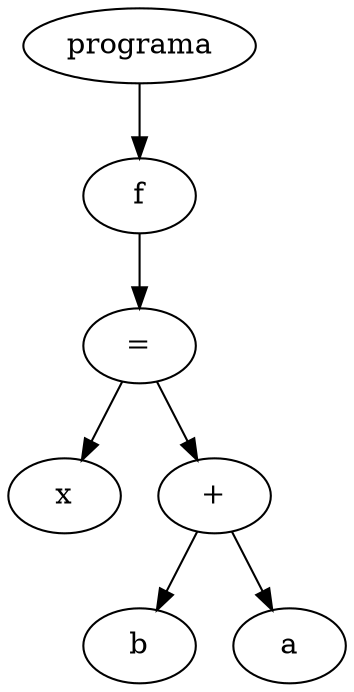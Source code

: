 digraph G {
node_0x132b740 [label="programa"]
node_0x132b6f0 [label="f"]
node_0x132b740 -> node_0x132b6f0
node_0x132b680 [label="="]
node_0x132b6f0 -> node_0x132b680
node_0x132b480 [label="x"]
node_0x132b680 -> node_0x132b480
node_0x132b570 [label="+"]
node_0x132b680 -> node_0x132b570
node_0x132b610 [label="b"]
node_0x132b570 -> node_0x132b610
node_0x132b520 [label="a"]
node_0x132b570 -> node_0x132b520
}
